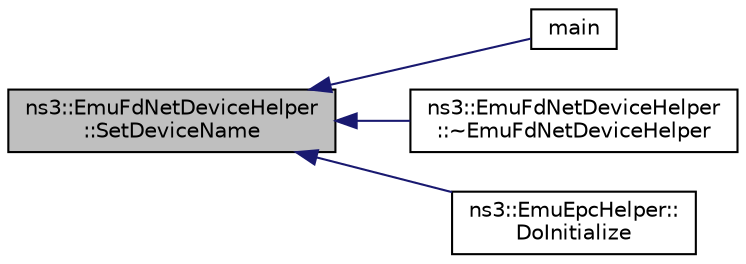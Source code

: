 digraph "ns3::EmuFdNetDeviceHelper::SetDeviceName"
{
  edge [fontname="Helvetica",fontsize="10",labelfontname="Helvetica",labelfontsize="10"];
  node [fontname="Helvetica",fontsize="10",shape=record];
  rankdir="LR";
  Node1 [label="ns3::EmuFdNetDeviceHelper\l::SetDeviceName",height=0.2,width=0.4,color="black", fillcolor="grey75", style="filled", fontcolor="black"];
  Node1 -> Node2 [dir="back",color="midnightblue",fontsize="10",style="solid"];
  Node2 [label="main",height=0.2,width=0.4,color="black", fillcolor="white", style="filled",URL="$d5/d37/fd-emu-onoff_8cc.html#a0ddf1224851353fc92bfbff6f499fa97"];
  Node1 -> Node3 [dir="back",color="midnightblue",fontsize="10",style="solid"];
  Node3 [label="ns3::EmuFdNetDeviceHelper\l::~EmuFdNetDeviceHelper",height=0.2,width=0.4,color="black", fillcolor="white", style="filled",URL="$df/d71/classns3_1_1EmuFdNetDeviceHelper.html#a0599b6cc5450eb0d950da3bcfabdce4d"];
  Node1 -> Node4 [dir="back",color="midnightblue",fontsize="10",style="solid"];
  Node4 [label="ns3::EmuEpcHelper::\lDoInitialize",height=0.2,width=0.4,color="black", fillcolor="white", style="filled",URL="$d9/db8/classns3_1_1EmuEpcHelper.html#ae66ac77634aad1dfb03bbe0d8a54acc1"];
}

